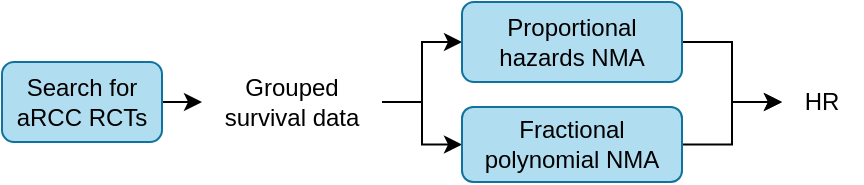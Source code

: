 <mxfile version="24.7.13">
  <diagram name="Page-1" id="BF-N7P3xVQ1ct8htm8zQ">
    <mxGraphModel dx="1728" dy="983" grid="1" gridSize="10" guides="1" tooltips="1" connect="1" arrows="1" fold="1" page="1" pageScale="1" pageWidth="827" pageHeight="1169" math="0" shadow="0">
      <root>
        <mxCell id="0" />
        <mxCell id="1" parent="0" />
        <mxCell id="tepPoc68Ynostsxfefrb-22" style="edgeStyle=orthogonalEdgeStyle;rounded=0;orthogonalLoop=1;jettySize=auto;html=1;exitX=1;exitY=0.5;exitDx=0;exitDy=0;entryX=0;entryY=0.5;entryDx=0;entryDy=0;" edge="1" parent="1" source="tepPoc68Ynostsxfefrb-6" target="tepPoc68Ynostsxfefrb-7">
          <mxGeometry relative="1" as="geometry" />
        </mxCell>
        <mxCell id="tepPoc68Ynostsxfefrb-6" value="Search for aRCC RCTs" style="rounded=1;whiteSpace=wrap;html=1;fillColor=#b1ddf0;strokeColor=#10739e;" vertex="1" parent="1">
          <mxGeometry x="190" y="240" width="80" height="40" as="geometry" />
        </mxCell>
        <mxCell id="tepPoc68Ynostsxfefrb-23" style="edgeStyle=orthogonalEdgeStyle;rounded=0;orthogonalLoop=1;jettySize=auto;html=1;exitX=1;exitY=0.5;exitDx=0;exitDy=0;entryX=0;entryY=0.5;entryDx=0;entryDy=0;" edge="1" parent="1" source="tepPoc68Ynostsxfefrb-7" target="tepPoc68Ynostsxfefrb-9">
          <mxGeometry relative="1" as="geometry" />
        </mxCell>
        <mxCell id="tepPoc68Ynostsxfefrb-24" style="edgeStyle=orthogonalEdgeStyle;rounded=0;orthogonalLoop=1;jettySize=auto;html=1;exitX=1;exitY=0.5;exitDx=0;exitDy=0;" edge="1" parent="1" source="tepPoc68Ynostsxfefrb-7" target="tepPoc68Ynostsxfefrb-10">
          <mxGeometry relative="1" as="geometry" />
        </mxCell>
        <mxCell id="tepPoc68Ynostsxfefrb-7" value="Grouped survival data" style="rounded=1;whiteSpace=wrap;html=1;fillColor=none;strokeColor=none;" vertex="1" parent="1">
          <mxGeometry x="290" y="240" width="90" height="40" as="geometry" />
        </mxCell>
        <mxCell id="tepPoc68Ynostsxfefrb-25" style="edgeStyle=orthogonalEdgeStyle;rounded=0;orthogonalLoop=1;jettySize=auto;html=1;exitX=1;exitY=0.5;exitDx=0;exitDy=0;entryX=0;entryY=0.5;entryDx=0;entryDy=0;" edge="1" parent="1" source="tepPoc68Ynostsxfefrb-9" target="tepPoc68Ynostsxfefrb-11">
          <mxGeometry relative="1" as="geometry" />
        </mxCell>
        <mxCell id="tepPoc68Ynostsxfefrb-9" value="Proportional hazards NMA" style="rounded=1;whiteSpace=wrap;html=1;fillColor=#b1ddf0;strokeColor=#10739e;" vertex="1" parent="1">
          <mxGeometry x="420" y="210" width="110" height="40" as="geometry" />
        </mxCell>
        <mxCell id="tepPoc68Ynostsxfefrb-26" style="edgeStyle=orthogonalEdgeStyle;rounded=0;orthogonalLoop=1;jettySize=auto;html=1;exitX=1;exitY=0.5;exitDx=0;exitDy=0;entryX=0;entryY=0.5;entryDx=0;entryDy=0;" edge="1" parent="1" source="tepPoc68Ynostsxfefrb-10" target="tepPoc68Ynostsxfefrb-11">
          <mxGeometry relative="1" as="geometry" />
        </mxCell>
        <mxCell id="tepPoc68Ynostsxfefrb-10" value="Fractional polynomial NMA" style="rounded=1;whiteSpace=wrap;html=1;fillColor=#b1ddf0;strokeColor=#10739e;" vertex="1" parent="1">
          <mxGeometry x="420" y="262.5" width="110" height="37.5" as="geometry" />
        </mxCell>
        <mxCell id="tepPoc68Ynostsxfefrb-11" value="HR" style="rounded=1;whiteSpace=wrap;html=1;fillColor=none;strokeColor=none;" vertex="1" parent="1">
          <mxGeometry x="580" y="247.5" width="40" height="25" as="geometry" />
        </mxCell>
      </root>
    </mxGraphModel>
  </diagram>
</mxfile>

